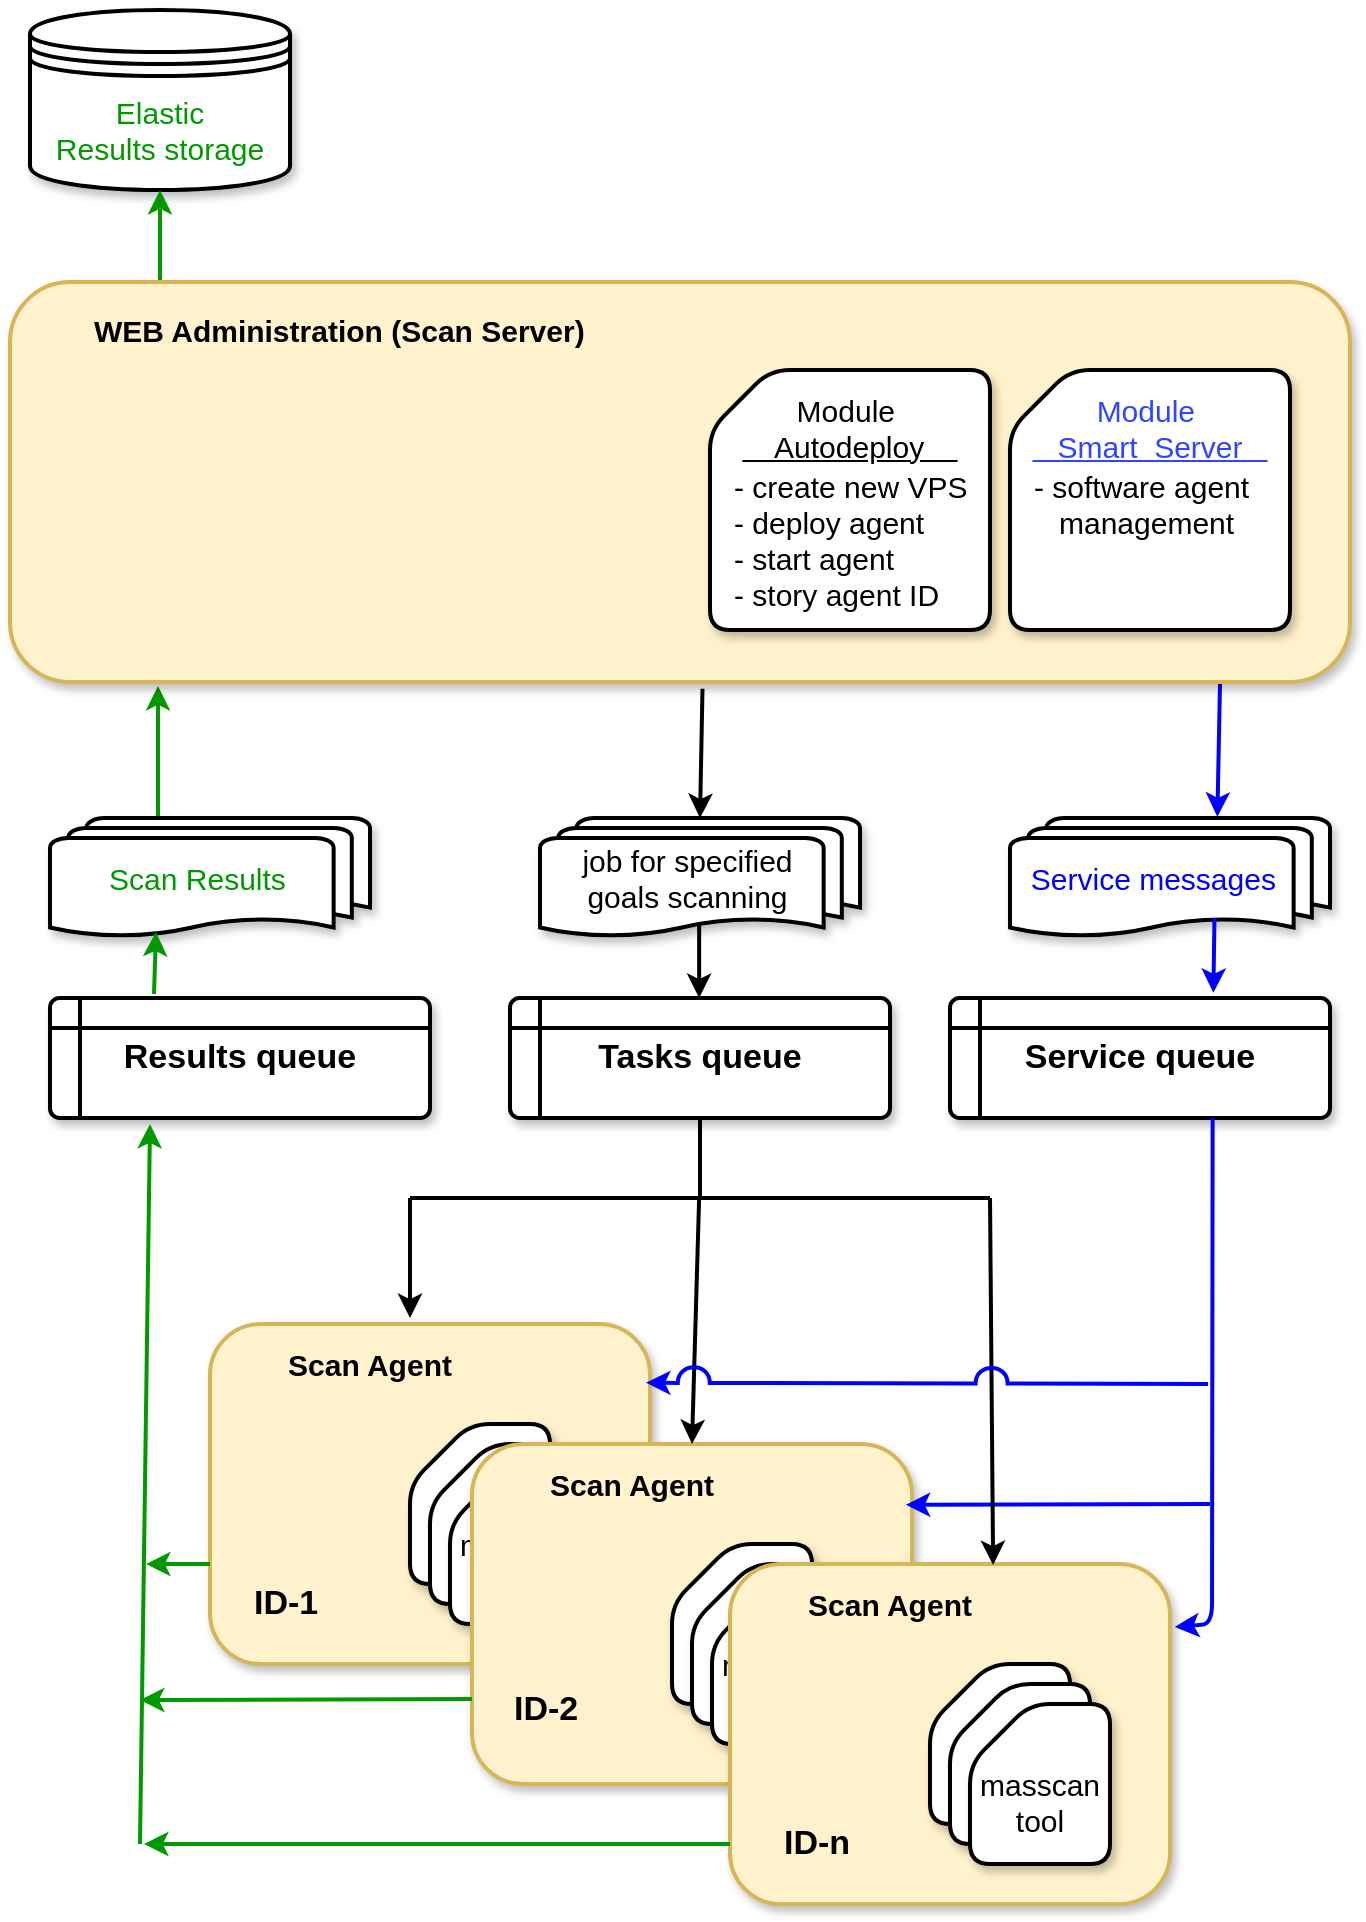 <mxfile version="12.4.3" type="github" pages="1">
  <diagram id="jQreH99h2N3myDWHS3vS" name="Page-1">
    <mxGraphModel dx="1161" dy="675" grid="1" gridSize="10" guides="1" tooltips="1" connect="1" arrows="1" fold="1" page="1" pageScale="1" pageWidth="827" pageHeight="1169" math="0" shadow="0">
      <root>
        <mxCell id="0"/>
        <mxCell id="1" parent="0"/>
        <mxCell id="-jVmJ1-V1c3GaRNwtS8Z-36" value="" style="group" parent="1" vertex="1" connectable="0">
          <mxGeometry x="220" y="857" width="220" height="170" as="geometry"/>
        </mxCell>
        <mxCell id="-jVmJ1-V1c3GaRNwtS8Z-124" value="" style="group" parent="-jVmJ1-V1c3GaRNwtS8Z-36" vertex="1" connectable="0">
          <mxGeometry width="220" height="170" as="geometry"/>
        </mxCell>
        <mxCell id="-jVmJ1-V1c3GaRNwtS8Z-30" value="" style="rounded=1;whiteSpace=wrap;html=1;shadow=1;glass=0;comic=0;labelBackgroundColor=none;strokeWidth=2;fillColor=#fff2cc;fontSize=15;strokeColor=#d6b656;" parent="-jVmJ1-V1c3GaRNwtS8Z-124" vertex="1">
          <mxGeometry width="220" height="170" as="geometry"/>
        </mxCell>
        <mxCell id="-jVmJ1-V1c3GaRNwtS8Z-31" value="" style="shape=card;whiteSpace=wrap;html=1;rounded=1;shadow=1;glass=0;comic=0;labelBackgroundColor=none;strokeWidth=2;fillColor=#ffffff;gradientColor=none;fontSize=15;fontColor=#000000;" parent="-jVmJ1-V1c3GaRNwtS8Z-124" vertex="1">
          <mxGeometry x="100" y="50" width="70" height="80" as="geometry"/>
        </mxCell>
        <mxCell id="-jVmJ1-V1c3GaRNwtS8Z-32" value="" style="shape=card;whiteSpace=wrap;html=1;rounded=1;shadow=1;glass=0;comic=0;labelBackgroundColor=none;strokeWidth=2;fillColor=#ffffff;gradientColor=none;fontSize=15;fontColor=#000000;" parent="-jVmJ1-V1c3GaRNwtS8Z-124" vertex="1">
          <mxGeometry x="110" y="60" width="70" height="80" as="geometry"/>
        </mxCell>
        <mxCell id="-jVmJ1-V1c3GaRNwtS8Z-33" value="&lt;br&gt;masscan&lt;br&gt;tool" style="shape=card;whiteSpace=wrap;html=1;rounded=1;shadow=1;glass=0;comic=0;labelBackgroundColor=none;strokeWidth=2;fillColor=#ffffff;gradientColor=none;fontSize=15;fontColor=#000000;" parent="-jVmJ1-V1c3GaRNwtS8Z-124" vertex="1">
          <mxGeometry x="120" y="70" width="70" height="80" as="geometry"/>
        </mxCell>
        <mxCell id="-jVmJ1-V1c3GaRNwtS8Z-35" value="Scan Agent" style="text;html=1;strokeColor=none;fillColor=none;align=center;verticalAlign=middle;whiteSpace=wrap;rounded=0;shadow=1;glass=0;comic=0;labelBackgroundColor=none;fontSize=15;fontColor=#000000;fontStyle=1" parent="-jVmJ1-V1c3GaRNwtS8Z-124" vertex="1">
          <mxGeometry x="10" y="10" width="140" height="20" as="geometry"/>
        </mxCell>
        <mxCell id="-jVmJ1-V1c3GaRNwtS8Z-117" value="&lt;font style=&quot;font-size: 17px&quot;&gt;ID-1&lt;/font&gt;" style="text;html=1;strokeColor=none;fillColor=none;align=left;verticalAlign=middle;whiteSpace=wrap;rounded=0;shadow=1;glass=0;comic=0;labelBackgroundColor=none;fontSize=15;fontColor=#000000;fontStyle=1" parent="-jVmJ1-V1c3GaRNwtS8Z-124" vertex="1">
          <mxGeometry x="20" y="130" width="60" height="20" as="geometry"/>
        </mxCell>
        <mxCell id="-jVmJ1-V1c3GaRNwtS8Z-37" value="" style="group" parent="1" vertex="1" connectable="0">
          <mxGeometry x="351" y="917" width="220" height="170" as="geometry"/>
        </mxCell>
        <mxCell id="-jVmJ1-V1c3GaRNwtS8Z-125" value="" style="group" parent="-jVmJ1-V1c3GaRNwtS8Z-37" vertex="1" connectable="0">
          <mxGeometry width="220" height="170" as="geometry"/>
        </mxCell>
        <mxCell id="-jVmJ1-V1c3GaRNwtS8Z-38" value="" style="rounded=1;whiteSpace=wrap;html=1;shadow=1;glass=0;comic=0;labelBackgroundColor=none;strokeWidth=2;fillColor=#fff2cc;fontSize=15;strokeColor=#d6b656;" parent="-jVmJ1-V1c3GaRNwtS8Z-125" vertex="1">
          <mxGeometry width="220" height="170" as="geometry"/>
        </mxCell>
        <mxCell id="-jVmJ1-V1c3GaRNwtS8Z-39" value="" style="shape=card;whiteSpace=wrap;html=1;rounded=1;shadow=1;glass=0;comic=0;labelBackgroundColor=none;strokeWidth=2;fillColor=#ffffff;gradientColor=none;fontSize=15;fontColor=#000000;" parent="-jVmJ1-V1c3GaRNwtS8Z-125" vertex="1">
          <mxGeometry x="100" y="50" width="70" height="80" as="geometry"/>
        </mxCell>
        <mxCell id="-jVmJ1-V1c3GaRNwtS8Z-40" value="" style="shape=card;whiteSpace=wrap;html=1;rounded=1;shadow=1;glass=0;comic=0;labelBackgroundColor=none;strokeWidth=2;fillColor=#ffffff;gradientColor=none;fontSize=15;fontColor=#000000;" parent="-jVmJ1-V1c3GaRNwtS8Z-125" vertex="1">
          <mxGeometry x="110" y="60" width="70" height="80" as="geometry"/>
        </mxCell>
        <mxCell id="-jVmJ1-V1c3GaRNwtS8Z-41" value="&lt;br&gt;masscan&lt;br&gt;tool" style="shape=card;whiteSpace=wrap;html=1;rounded=1;shadow=1;glass=0;comic=0;labelBackgroundColor=none;strokeWidth=2;fillColor=#ffffff;gradientColor=none;fontSize=15;fontColor=#000000;" parent="-jVmJ1-V1c3GaRNwtS8Z-125" vertex="1">
          <mxGeometry x="120" y="70" width="70" height="80" as="geometry"/>
        </mxCell>
        <mxCell id="-jVmJ1-V1c3GaRNwtS8Z-42" value="Scan Agent" style="text;html=1;strokeColor=none;fillColor=none;align=center;verticalAlign=middle;whiteSpace=wrap;rounded=0;shadow=1;glass=0;comic=0;labelBackgroundColor=none;fontSize=15;fontColor=#000000;fontStyle=1" parent="-jVmJ1-V1c3GaRNwtS8Z-125" vertex="1">
          <mxGeometry x="10" y="10" width="140" height="20" as="geometry"/>
        </mxCell>
        <mxCell id="-jVmJ1-V1c3GaRNwtS8Z-118" value="&lt;font style=&quot;font-size: 17px&quot;&gt;ID-2&lt;/font&gt;" style="text;html=1;strokeColor=none;fillColor=none;align=left;verticalAlign=middle;whiteSpace=wrap;rounded=0;shadow=1;glass=0;comic=0;labelBackgroundColor=none;fontSize=15;fontColor=#000000;fontStyle=1" parent="-jVmJ1-V1c3GaRNwtS8Z-125" vertex="1">
          <mxGeometry x="19" y="123" width="60" height="20" as="geometry"/>
        </mxCell>
        <mxCell id="-jVmJ1-V1c3GaRNwtS8Z-43" value="" style="group" parent="1" vertex="1" connectable="0">
          <mxGeometry x="480" y="977" width="220" height="170" as="geometry"/>
        </mxCell>
        <mxCell id="-jVmJ1-V1c3GaRNwtS8Z-126" value="" style="group" parent="-jVmJ1-V1c3GaRNwtS8Z-43" vertex="1" connectable="0">
          <mxGeometry width="220" height="170" as="geometry"/>
        </mxCell>
        <mxCell id="-jVmJ1-V1c3GaRNwtS8Z-44" value="" style="rounded=1;whiteSpace=wrap;html=1;shadow=1;glass=0;comic=0;labelBackgroundColor=none;strokeWidth=2;fillColor=#fff2cc;fontSize=15;strokeColor=#d6b656;" parent="-jVmJ1-V1c3GaRNwtS8Z-126" vertex="1">
          <mxGeometry width="220" height="170" as="geometry"/>
        </mxCell>
        <mxCell id="-jVmJ1-V1c3GaRNwtS8Z-45" value="" style="shape=card;whiteSpace=wrap;html=1;rounded=1;shadow=1;glass=0;comic=0;labelBackgroundColor=none;strokeWidth=2;fillColor=#ffffff;gradientColor=none;fontSize=15;fontColor=#000000;" parent="-jVmJ1-V1c3GaRNwtS8Z-126" vertex="1">
          <mxGeometry x="100" y="50" width="70" height="80" as="geometry"/>
        </mxCell>
        <mxCell id="-jVmJ1-V1c3GaRNwtS8Z-46" value="" style="shape=card;whiteSpace=wrap;html=1;rounded=1;shadow=1;glass=0;comic=0;labelBackgroundColor=none;strokeWidth=2;fillColor=#ffffff;gradientColor=none;fontSize=15;fontColor=#000000;" parent="-jVmJ1-V1c3GaRNwtS8Z-126" vertex="1">
          <mxGeometry x="110" y="60" width="70" height="80" as="geometry"/>
        </mxCell>
        <mxCell id="-jVmJ1-V1c3GaRNwtS8Z-47" value="&lt;br&gt;masscan&lt;br&gt;tool" style="shape=card;whiteSpace=wrap;html=1;rounded=1;shadow=1;glass=0;comic=0;labelBackgroundColor=none;strokeWidth=2;fillColor=#ffffff;gradientColor=none;fontSize=15;fontColor=#000000;" parent="-jVmJ1-V1c3GaRNwtS8Z-126" vertex="1">
          <mxGeometry x="120" y="70" width="70" height="80" as="geometry"/>
        </mxCell>
        <mxCell id="-jVmJ1-V1c3GaRNwtS8Z-48" value="Scan Agent" style="text;html=1;strokeColor=none;fillColor=none;align=center;verticalAlign=middle;whiteSpace=wrap;rounded=0;shadow=1;glass=0;comic=0;labelBackgroundColor=none;fontSize=15;fontColor=#000000;fontStyle=1" parent="-jVmJ1-V1c3GaRNwtS8Z-126" vertex="1">
          <mxGeometry x="10" y="10" width="140" height="20" as="geometry"/>
        </mxCell>
        <mxCell id="-jVmJ1-V1c3GaRNwtS8Z-123" value="&lt;font style=&quot;font-size: 17px&quot;&gt;ID-n&lt;/font&gt;" style="text;html=1;strokeColor=none;fillColor=none;align=left;verticalAlign=middle;whiteSpace=wrap;rounded=0;shadow=1;glass=0;comic=0;labelBackgroundColor=none;fontSize=15;fontColor=#000000;fontStyle=1" parent="-jVmJ1-V1c3GaRNwtS8Z-126" vertex="1">
          <mxGeometry x="25" y="130" width="60" height="20" as="geometry"/>
        </mxCell>
        <mxCell id="-jVmJ1-V1c3GaRNwtS8Z-95" value="" style="group" parent="1" vertex="1" connectable="0">
          <mxGeometry x="140" y="694" width="340" height="423" as="geometry"/>
        </mxCell>
        <mxCell id="-jVmJ1-V1c3GaRNwtS8Z-93" value="" style="endArrow=classic;html=1;strokeWidth=2;fontSize=15;fontColor=#3045FF;strokeColor=#009900;exitX=0;exitY=0.75;exitDx=0;exitDy=0;" parent="-jVmJ1-V1c3GaRNwtS8Z-95" edge="1">
          <mxGeometry width="50" height="50" relative="1" as="geometry">
            <mxPoint x="80" y="283" as="sourcePoint"/>
            <mxPoint x="48" y="283" as="targetPoint"/>
          </mxGeometry>
        </mxCell>
        <mxCell id="-jVmJ1-V1c3GaRNwtS8Z-86" value="&lt;b&gt;&lt;font style=&quot;font-size: 17px&quot;&gt;Results queue&lt;/font&gt;&lt;/b&gt;" style="shape=internalStorage;whiteSpace=wrap;html=1;dx=15;dy=15;rounded=1;arcSize=8;strokeWidth=2;shadow=1;glass=0;comic=0;labelBackgroundColor=none;fillColor=#ffffff;gradientColor=none;fontSize=15;fontColor=#000000;" parent="-jVmJ1-V1c3GaRNwtS8Z-95" vertex="1">
          <mxGeometry width="190" height="60" as="geometry"/>
        </mxCell>
        <mxCell id="-jVmJ1-V1c3GaRNwtS8Z-89" value="" style="endArrow=classic;html=1;strokeWidth=2;fontSize=15;fontColor=#3045FF;strokeColor=#009900;" parent="-jVmJ1-V1c3GaRNwtS8Z-95" edge="1">
          <mxGeometry width="50" height="50" relative="1" as="geometry">
            <mxPoint x="45" y="423" as="sourcePoint"/>
            <mxPoint x="50" y="63" as="targetPoint"/>
          </mxGeometry>
        </mxCell>
        <mxCell id="-jVmJ1-V1c3GaRNwtS8Z-90" value="" style="endArrow=classic;html=1;strokeWidth=2;fontSize=15;fontColor=#3045FF;strokeColor=#009900;exitX=0;exitY=0.75;exitDx=0;exitDy=0;" parent="-jVmJ1-V1c3GaRNwtS8Z-95" source="-jVmJ1-V1c3GaRNwtS8Z-38" edge="1">
          <mxGeometry width="50" height="50" relative="1" as="geometry">
            <mxPoint x="210" y="353" as="sourcePoint"/>
            <mxPoint x="45" y="351" as="targetPoint"/>
          </mxGeometry>
        </mxCell>
        <mxCell id="-jVmJ1-V1c3GaRNwtS8Z-91" value="" style="endArrow=classic;html=1;strokeWidth=2;fontSize=15;fontColor=#3045FF;strokeColor=#009900;exitX=0;exitY=0.75;exitDx=0;exitDy=0;" parent="-jVmJ1-V1c3GaRNwtS8Z-95" edge="1">
          <mxGeometry width="50" height="50" relative="1" as="geometry">
            <mxPoint x="340" y="423" as="sourcePoint"/>
            <mxPoint x="47" y="423" as="targetPoint"/>
          </mxGeometry>
        </mxCell>
        <mxCell id="-jVmJ1-V1c3GaRNwtS8Z-112" value="" style="group" parent="1" vertex="1" connectable="0">
          <mxGeometry x="590" y="537" width="190" height="470" as="geometry"/>
        </mxCell>
        <mxCell id="-jVmJ1-V1c3GaRNwtS8Z-85" value="&lt;b&gt;&lt;font style=&quot;font-size: 17px&quot;&gt;Service queue&lt;/font&gt;&lt;/b&gt;" style="shape=internalStorage;whiteSpace=wrap;html=1;dx=15;dy=15;rounded=1;arcSize=8;strokeWidth=2;shadow=1;glass=0;comic=0;labelBackgroundColor=none;fillColor=#ffffff;gradientColor=none;fontSize=15;fontColor=#000000;" parent="-jVmJ1-V1c3GaRNwtS8Z-112" vertex="1">
          <mxGeometry y="157" width="190" height="60" as="geometry"/>
        </mxCell>
        <mxCell id="-jVmJ1-V1c3GaRNwtS8Z-97" value="&lt;font color=&quot;#0000ff&quot;&gt;Service messages&amp;nbsp; &amp;nbsp;&amp;nbsp;&lt;/font&gt;" style="strokeWidth=2;html=1;shape=mxgraph.flowchart.multi-document;whiteSpace=wrap;rounded=1;shadow=1;glass=0;comic=0;labelBackgroundColor=none;fillColor=#ffffff;gradientColor=none;fontSize=15;fontColor=#3045FF;" parent="-jVmJ1-V1c3GaRNwtS8Z-112" vertex="1">
          <mxGeometry x="30" y="67" width="160" height="60" as="geometry"/>
        </mxCell>
        <mxCell id="-jVmJ1-V1c3GaRNwtS8Z-107" value="" style="endArrow=classic;html=1;strokeColor=#0000FF;strokeWidth=2;fontSize=15;fontColor=#3045FF;entryX=0.648;entryY=-0.01;entryDx=0;entryDy=0;entryPerimeter=0;" parent="-jVmJ1-V1c3GaRNwtS8Z-112" target="-jVmJ1-V1c3GaRNwtS8Z-97" edge="1">
          <mxGeometry width="50" height="50" relative="1" as="geometry">
            <mxPoint x="135" as="sourcePoint"/>
            <mxPoint x="85" y="50" as="targetPoint"/>
          </mxGeometry>
        </mxCell>
        <mxCell id="-jVmJ1-V1c3GaRNwtS8Z-108" value="" style="endArrow=classic;html=1;strokeColor=#0000FF;strokeWidth=2;fontSize=15;fontColor=#3045FF;entryX=0.648;entryY=-0.01;entryDx=0;entryDy=0;entryPerimeter=0;exitX=0.639;exitY=0.834;exitDx=0;exitDy=0;exitPerimeter=0;" parent="-jVmJ1-V1c3GaRNwtS8Z-112" source="-jVmJ1-V1c3GaRNwtS8Z-97" edge="1">
          <mxGeometry width="50" height="50" relative="1" as="geometry">
            <mxPoint x="133" y="88" as="sourcePoint"/>
            <mxPoint x="131.68" y="154.4" as="targetPoint"/>
          </mxGeometry>
        </mxCell>
        <mxCell id="-jVmJ1-V1c3GaRNwtS8Z-109" value="" style="endArrow=classic;html=1;strokeColor=#0000FF;strokeWidth=2;fontSize=15;fontColor=#3045FF;comic=0;shadow=0;entryX=1.011;entryY=0.185;entryDx=0;entryDy=0;entryPerimeter=0;" parent="-jVmJ1-V1c3GaRNwtS8Z-112" target="-jVmJ1-V1c3GaRNwtS8Z-44" edge="1">
          <mxGeometry width="50" height="50" relative="1" as="geometry">
            <mxPoint x="131.32" y="217" as="sourcePoint"/>
            <mxPoint x="130" y="477" as="targetPoint"/>
            <Array as="points">
              <mxPoint x="131" y="470"/>
            </Array>
          </mxGeometry>
        </mxCell>
        <mxCell id="-jVmJ1-V1c3GaRNwtS8Z-128" value="" style="endArrow=classic;html=1;shadow=0;strokeColor=#0000FF;strokeWidth=2;fontSize=15;fontColor=#3045FF;jumpStyle=arc;entryX=0.986;entryY=0.179;entryDx=0;entryDy=0;entryPerimeter=0;" parent="-jVmJ1-V1c3GaRNwtS8Z-112" target="-jVmJ1-V1c3GaRNwtS8Z-38" edge="1">
          <mxGeometry width="50" height="50" relative="1" as="geometry">
            <mxPoint x="130" y="410" as="sourcePoint"/>
            <mxPoint x="-10" y="410" as="targetPoint"/>
            <Array as="points">
              <mxPoint x="130" y="410"/>
            </Array>
          </mxGeometry>
        </mxCell>
        <mxCell id="-jVmJ1-V1c3GaRNwtS8Z-113" value="" style="group" parent="1" vertex="1" connectable="0">
          <mxGeometry x="320" y="604" width="290" height="250" as="geometry"/>
        </mxCell>
        <mxCell id="-jVmJ1-V1c3GaRNwtS8Z-94" value="" style="group" parent="-jVmJ1-V1c3GaRNwtS8Z-113" vertex="1" connectable="0">
          <mxGeometry width="290" height="250" as="geometry"/>
        </mxCell>
        <mxCell id="-jVmJ1-V1c3GaRNwtS8Z-69" value="" style="endArrow=classic;html=1;strokeWidth=2;fontSize=15;fontColor=#000000;entryX=0.5;entryY=0;entryDx=0;entryDy=0;" parent="-jVmJ1-V1c3GaRNwtS8Z-94" edge="1">
          <mxGeometry width="50" height="50" relative="1" as="geometry">
            <mxPoint y="190" as="sourcePoint"/>
            <mxPoint y="250" as="targetPoint"/>
          </mxGeometry>
        </mxCell>
        <mxCell id="-jVmJ1-V1c3GaRNwtS8Z-71" value="" style="endArrow=classic;html=1;strokeWidth=2;fontSize=15;fontColor=#000000;entryX=0.5;entryY=0;entryDx=0;entryDy=0;" parent="-jVmJ1-V1c3GaRNwtS8Z-94" target="-jVmJ1-V1c3GaRNwtS8Z-38" edge="1">
          <mxGeometry width="50" height="50" relative="1" as="geometry">
            <mxPoint x="144.57" y="190" as="sourcePoint"/>
            <mxPoint x="144.57" y="250" as="targetPoint"/>
          </mxGeometry>
        </mxCell>
        <mxCell id="-jVmJ1-V1c3GaRNwtS8Z-72" value="" style="endArrow=classic;html=1;strokeWidth=2;fontSize=15;fontColor=#000000;entryX=0.598;entryY=0.003;entryDx=0;entryDy=0;entryPerimeter=0;" parent="-jVmJ1-V1c3GaRNwtS8Z-94" target="-jVmJ1-V1c3GaRNwtS8Z-44" edge="1">
          <mxGeometry width="50" height="50" relative="1" as="geometry">
            <mxPoint x="290" y="190" as="sourcePoint"/>
            <mxPoint x="290" y="250" as="targetPoint"/>
          </mxGeometry>
        </mxCell>
        <mxCell id="-jVmJ1-V1c3GaRNwtS8Z-60" value="" style="endArrow=none;html=1;fontSize=15;fontColor=#000000;entryX=0.5;entryY=1;entryDx=0;entryDy=0;strokeWidth=2;" parent="-jVmJ1-V1c3GaRNwtS8Z-94" target="-jVmJ1-V1c3GaRNwtS8Z-51" edge="1">
          <mxGeometry width="50" height="50" relative="1" as="geometry">
            <mxPoint x="145" y="190" as="sourcePoint"/>
            <mxPoint x="150" y="170" as="targetPoint"/>
          </mxGeometry>
        </mxCell>
        <mxCell id="-jVmJ1-V1c3GaRNwtS8Z-51" value="&lt;b&gt;&lt;font style=&quot;font-size: 17px&quot;&gt;Tasks queue&lt;/font&gt;&lt;/b&gt;" style="shape=internalStorage;whiteSpace=wrap;html=1;dx=15;dy=15;rounded=1;arcSize=8;strokeWidth=2;shadow=1;glass=0;comic=0;labelBackgroundColor=none;fillColor=#ffffff;gradientColor=none;fontSize=15;fontColor=#000000;" parent="-jVmJ1-V1c3GaRNwtS8Z-94" vertex="1">
          <mxGeometry x="50" y="90" width="190" height="60" as="geometry"/>
        </mxCell>
        <mxCell id="-jVmJ1-V1c3GaRNwtS8Z-52" value="job for specified&amp;nbsp; &amp;nbsp;&lt;br&gt;goals scanning&amp;nbsp; &amp;nbsp;" style="strokeWidth=2;html=1;shape=mxgraph.flowchart.multi-document;whiteSpace=wrap;rounded=1;shadow=1;glass=0;comic=0;labelBackgroundColor=none;fillColor=#ffffff;gradientColor=none;fontSize=15;fontColor=#000000;" parent="-jVmJ1-V1c3GaRNwtS8Z-94" vertex="1">
          <mxGeometry x="65" width="160" height="60" as="geometry"/>
        </mxCell>
        <mxCell id="-jVmJ1-V1c3GaRNwtS8Z-55" value="" style="endArrow=classic;html=1;fontSize=15;fontColor=#000000;exitX=0.5;exitY=0.88;exitDx=0;exitDy=0;exitPerimeter=0;strokeWidth=2;" parent="-jVmJ1-V1c3GaRNwtS8Z-94" edge="1">
          <mxGeometry width="50" height="50" relative="1" as="geometry">
            <mxPoint x="144.57" y="52.8" as="sourcePoint"/>
            <mxPoint x="144.57" y="90" as="targetPoint"/>
          </mxGeometry>
        </mxCell>
        <mxCell id="-jVmJ1-V1c3GaRNwtS8Z-61" value="" style="endArrow=none;html=1;fontSize=15;fontColor=#000000;strokeWidth=2;" parent="-jVmJ1-V1c3GaRNwtS8Z-94" edge="1">
          <mxGeometry width="50" height="50" relative="1" as="geometry">
            <mxPoint x="290" y="190" as="sourcePoint"/>
            <mxPoint y="190" as="targetPoint"/>
          </mxGeometry>
        </mxCell>
        <mxCell id="-jVmJ1-V1c3GaRNwtS8Z-111" value="" style="endArrow=classic;html=1;shadow=0;strokeColor=#0000FF;strokeWidth=2;fontSize=15;fontColor=#3045FF;targetPerimeterSpacing=0;sourcePerimeterSpacing=0;jumpStyle=arc;jumpSize=14;entryX=0.991;entryY=0.173;entryDx=0;entryDy=0;entryPerimeter=0;" parent="-jVmJ1-V1c3GaRNwtS8Z-94" target="-jVmJ1-V1c3GaRNwtS8Z-30" edge="1">
          <mxGeometry width="50" height="50" relative="1" as="geometry">
            <mxPoint x="399" y="283" as="sourcePoint"/>
            <mxPoint x="250.0" y="283.0" as="targetPoint"/>
          </mxGeometry>
        </mxCell>
        <mxCell id="-jVmJ1-V1c3GaRNwtS8Z-114" value="" style="group" parent="1" vertex="1" connectable="0">
          <mxGeometry x="140" y="538" width="160" height="154" as="geometry"/>
        </mxCell>
        <mxCell id="-jVmJ1-V1c3GaRNwtS8Z-99" value="" style="endArrow=classic;html=1;strokeColor=#009900;strokeWidth=2;fontSize=15;fontColor=#3045FF;" parent="-jVmJ1-V1c3GaRNwtS8Z-114" edge="1">
          <mxGeometry width="50" height="50" relative="1" as="geometry">
            <mxPoint x="54" y="66" as="sourcePoint"/>
            <mxPoint x="54" as="targetPoint"/>
          </mxGeometry>
        </mxCell>
        <mxCell id="-jVmJ1-V1c3GaRNwtS8Z-96" value="&lt;font color=&quot;#009900&quot;&gt;Scan Results&amp;nbsp; &amp;nbsp;&lt;/font&gt;" style="strokeWidth=2;html=1;shape=mxgraph.flowchart.multi-document;whiteSpace=wrap;rounded=1;shadow=1;glass=0;comic=0;labelBackgroundColor=none;fillColor=#ffffff;gradientColor=none;fontSize=15;fontColor=#3045FF;" parent="-jVmJ1-V1c3GaRNwtS8Z-114" vertex="1">
          <mxGeometry y="66" width="160" height="60" as="geometry"/>
        </mxCell>
        <mxCell id="-jVmJ1-V1c3GaRNwtS8Z-104" value="" style="endArrow=classic;html=1;strokeColor=#009900;strokeWidth=2;fontSize=15;fontColor=#3045FF;" parent="-jVmJ1-V1c3GaRNwtS8Z-114" edge="1">
          <mxGeometry width="50" height="50" relative="1" as="geometry">
            <mxPoint x="52" y="154" as="sourcePoint"/>
            <mxPoint x="53" y="123.0" as="targetPoint"/>
          </mxGeometry>
        </mxCell>
        <mxCell id="-jVmJ1-V1c3GaRNwtS8Z-79" value="" style="endArrow=classic;html=1;strokeWidth=2;fontSize=15;fontColor=#000000;entryX=0.5;entryY=0;entryDx=0;entryDy=0;entryPerimeter=0;exitX=0.514;exitY=1.022;exitDx=0;exitDy=0;exitPerimeter=0;" parent="1" target="-jVmJ1-V1c3GaRNwtS8Z-52" edge="1">
          <mxGeometry width="50" height="50" relative="1" as="geometry">
            <mxPoint x="466.25" y="539.368" as="sourcePoint"/>
            <mxPoint x="-120" y="-530" as="targetPoint"/>
          </mxGeometry>
        </mxCell>
        <mxCell id="-jVmJ1-V1c3GaRNwtS8Z-132" value="" style="group" parent="1" vertex="1" connectable="0">
          <mxGeometry x="130" y="200" width="130" height="140" as="geometry"/>
        </mxCell>
        <mxCell id="-jVmJ1-V1c3GaRNwtS8Z-129" value="&lt;font color=&quot;#009900&quot;&gt;Elastic&lt;br&gt;Results storage&lt;/font&gt;" style="shape=datastore;whiteSpace=wrap;html=1;rounded=1;shadow=1;glass=0;comic=0;labelBackgroundColor=none;strokeWidth=2;fillColor=#ffffff;gradientColor=none;fontSize=15;fontColor=#3045FF;" parent="-jVmJ1-V1c3GaRNwtS8Z-132" vertex="1">
          <mxGeometry width="130" height="90" as="geometry"/>
        </mxCell>
        <mxCell id="-jVmJ1-V1c3GaRNwtS8Z-130" value="" style="endArrow=classic;html=1;shadow=0;strokeColor=#009900;strokeWidth=2;fontSize=15;fontColor=#3045FF;" parent="-jVmJ1-V1c3GaRNwtS8Z-132" target="-jVmJ1-V1c3GaRNwtS8Z-129" edge="1">
          <mxGeometry width="50" height="50" relative="1" as="geometry">
            <mxPoint x="65" y="140" as="sourcePoint"/>
            <mxPoint x="115" y="97" as="targetPoint"/>
          </mxGeometry>
        </mxCell>
        <mxCell id="-jVmJ1-V1c3GaRNwtS8Z-157" value="" style="group" parent="1" vertex="1" connectable="0">
          <mxGeometry x="120" y="336" width="670" height="200" as="geometry"/>
        </mxCell>
        <mxCell id="-jVmJ1-V1c3GaRNwtS8Z-150" value="" style="group" parent="-jVmJ1-V1c3GaRNwtS8Z-157" vertex="1" connectable="0">
          <mxGeometry width="670" height="200" as="geometry"/>
        </mxCell>
        <mxCell id="-jVmJ1-V1c3GaRNwtS8Z-141" value="" style="rounded=1;whiteSpace=wrap;html=1;shadow=1;glass=0;comic=0;labelBackgroundColor=none;strokeWidth=2;fillColor=#fff2cc;fontSize=15;strokeColor=#d6b656;" parent="-jVmJ1-V1c3GaRNwtS8Z-150" vertex="1">
          <mxGeometry width="670" height="200" as="geometry"/>
        </mxCell>
        <mxCell id="-jVmJ1-V1c3GaRNwtS8Z-149" value="&lt;b&gt;WEB Administration (Scan Server)&lt;/b&gt;" style="text;html=1;strokeColor=none;fillColor=none;align=left;verticalAlign=middle;whiteSpace=wrap;rounded=0;shadow=1;glass=0;comic=0;labelBackgroundColor=none;fontSize=15;fontColor=#000000;" parent="-jVmJ1-V1c3GaRNwtS8Z-150" vertex="1">
          <mxGeometry x="40" y="14" width="320" height="20" as="geometry"/>
        </mxCell>
        <mxCell id="-jVmJ1-V1c3GaRNwtS8Z-151" value="" style="group" parent="-jVmJ1-V1c3GaRNwtS8Z-157" vertex="1" connectable="0">
          <mxGeometry x="500" y="44" width="140" height="130" as="geometry"/>
        </mxCell>
        <mxCell id="-jVmJ1-V1c3GaRNwtS8Z-152" value="Module&amp;nbsp;&lt;br&gt;&lt;u&gt;&amp;nbsp; &amp;nbsp;Smart&amp;nbsp; Server&amp;nbsp; &amp;nbsp;&lt;/u&gt;&lt;br&gt;&lt;br&gt;&lt;br&gt;&lt;br&gt;&lt;br&gt;" style="shape=card;whiteSpace=wrap;html=1;rounded=1;shadow=1;glass=0;comic=0;labelBackgroundColor=none;strokeWidth=2;fillColor=#ffffff;gradientColor=none;fontSize=15;fontColor=#3045FF;" parent="-jVmJ1-V1c3GaRNwtS8Z-151" vertex="1">
          <mxGeometry width="140" height="130" as="geometry"/>
        </mxCell>
        <mxCell id="-jVmJ1-V1c3GaRNwtS8Z-153" value="&lt;br style=&quot;color: rgb(0 , 0 , 0)&quot;&gt;&lt;span style=&quot;color: rgb(0 , 0 , 0)&quot;&gt;- software agent&amp;nbsp; &amp;nbsp; &amp;nbsp;management&lt;br&gt;&lt;br&gt;&lt;br&gt;&lt;br&gt;&lt;/span&gt;" style="text;html=1;strokeColor=none;fillColor=none;align=left;verticalAlign=middle;whiteSpace=wrap;rounded=0;shadow=1;glass=0;comic=0;labelBackgroundColor=none;fontSize=15;fontColor=#3045FF;" parent="-jVmJ1-V1c3GaRNwtS8Z-151" vertex="1">
          <mxGeometry x="10" y="50" width="120" height="70" as="geometry"/>
        </mxCell>
        <mxCell id="-jVmJ1-V1c3GaRNwtS8Z-154" value="" style="group" parent="-jVmJ1-V1c3GaRNwtS8Z-157" vertex="1" connectable="0">
          <mxGeometry x="350" y="44" width="140" height="130" as="geometry"/>
        </mxCell>
        <mxCell id="-jVmJ1-V1c3GaRNwtS8Z-155" value="&lt;font color=&quot;#000000&quot;&gt;Module&amp;nbsp;&lt;br&gt;&lt;u&gt;&amp;nbsp; &amp;nbsp; Autodeploy&amp;nbsp; &amp;nbsp;&amp;nbsp;&lt;/u&gt;&lt;br&gt;&lt;br&gt;&lt;br&gt;&lt;br&gt;&lt;br&gt;&lt;/font&gt;" style="shape=card;whiteSpace=wrap;html=1;rounded=1;shadow=1;glass=0;comic=0;labelBackgroundColor=none;strokeWidth=2;fillColor=#ffffff;gradientColor=none;fontSize=15;fontColor=#3045FF;" parent="-jVmJ1-V1c3GaRNwtS8Z-154" vertex="1">
          <mxGeometry width="140" height="130" as="geometry"/>
        </mxCell>
        <mxCell id="-jVmJ1-V1c3GaRNwtS8Z-156" value="&lt;br style=&quot;color: rgb(0 , 0 , 0)&quot;&gt;&lt;span style=&quot;color: rgb(0 , 0 , 0)&quot;&gt;- create new VPS&lt;br&gt;- deploy agent&lt;br&gt;- start agent&lt;br&gt;- story agent ID&lt;br&gt;&lt;br&gt;&lt;/span&gt;" style="text;html=1;strokeColor=none;fillColor=none;align=left;verticalAlign=middle;whiteSpace=wrap;rounded=0;shadow=1;glass=0;comic=0;labelBackgroundColor=none;fontSize=15;fontColor=#3045FF;" parent="-jVmJ1-V1c3GaRNwtS8Z-154" vertex="1">
          <mxGeometry x="10" y="50" width="120" height="70" as="geometry"/>
        </mxCell>
      </root>
    </mxGraphModel>
  </diagram>
</mxfile>
